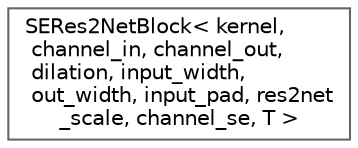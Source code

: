 digraph "Graphical Class Hierarchy"
{
 // LATEX_PDF_SIZE
  bgcolor="transparent";
  edge [fontname=Helvetica,fontsize=10,labelfontname=Helvetica,labelfontsize=10];
  node [fontname=Helvetica,fontsize=10,shape=box,height=0.2,width=0.4];
  rankdir="LR";
  Node0 [id="Node000000",label="SERes2NetBlock\< kernel,\l channel_in, channel_out,\l dilation, input_width,\l out_width, input_pad, res2net\l_scale, channel_se, T \>",height=0.2,width=0.4,color="grey40", fillcolor="white", style="filled",URL="$class_s_e_res2_net_block.html",tooltip="SERes2NetBlock."];
}
